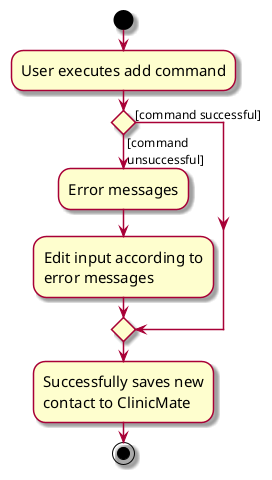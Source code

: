 @startuml
skin rose
skinparam ActivityFontSize 15
skinparam ArrowFontSize 12
start
:User executes add command;

'Since the beta syntax does not support placing the condition outside the
'diamond we place it as the true branch instead.

if () then ([command successful])
else ([command
unsuccessful])
    :Error messages;
    :Edit input according to
    error messages;
endif
    :Successfully saves new
    contact to ClinicMate;
stop
@enduml
